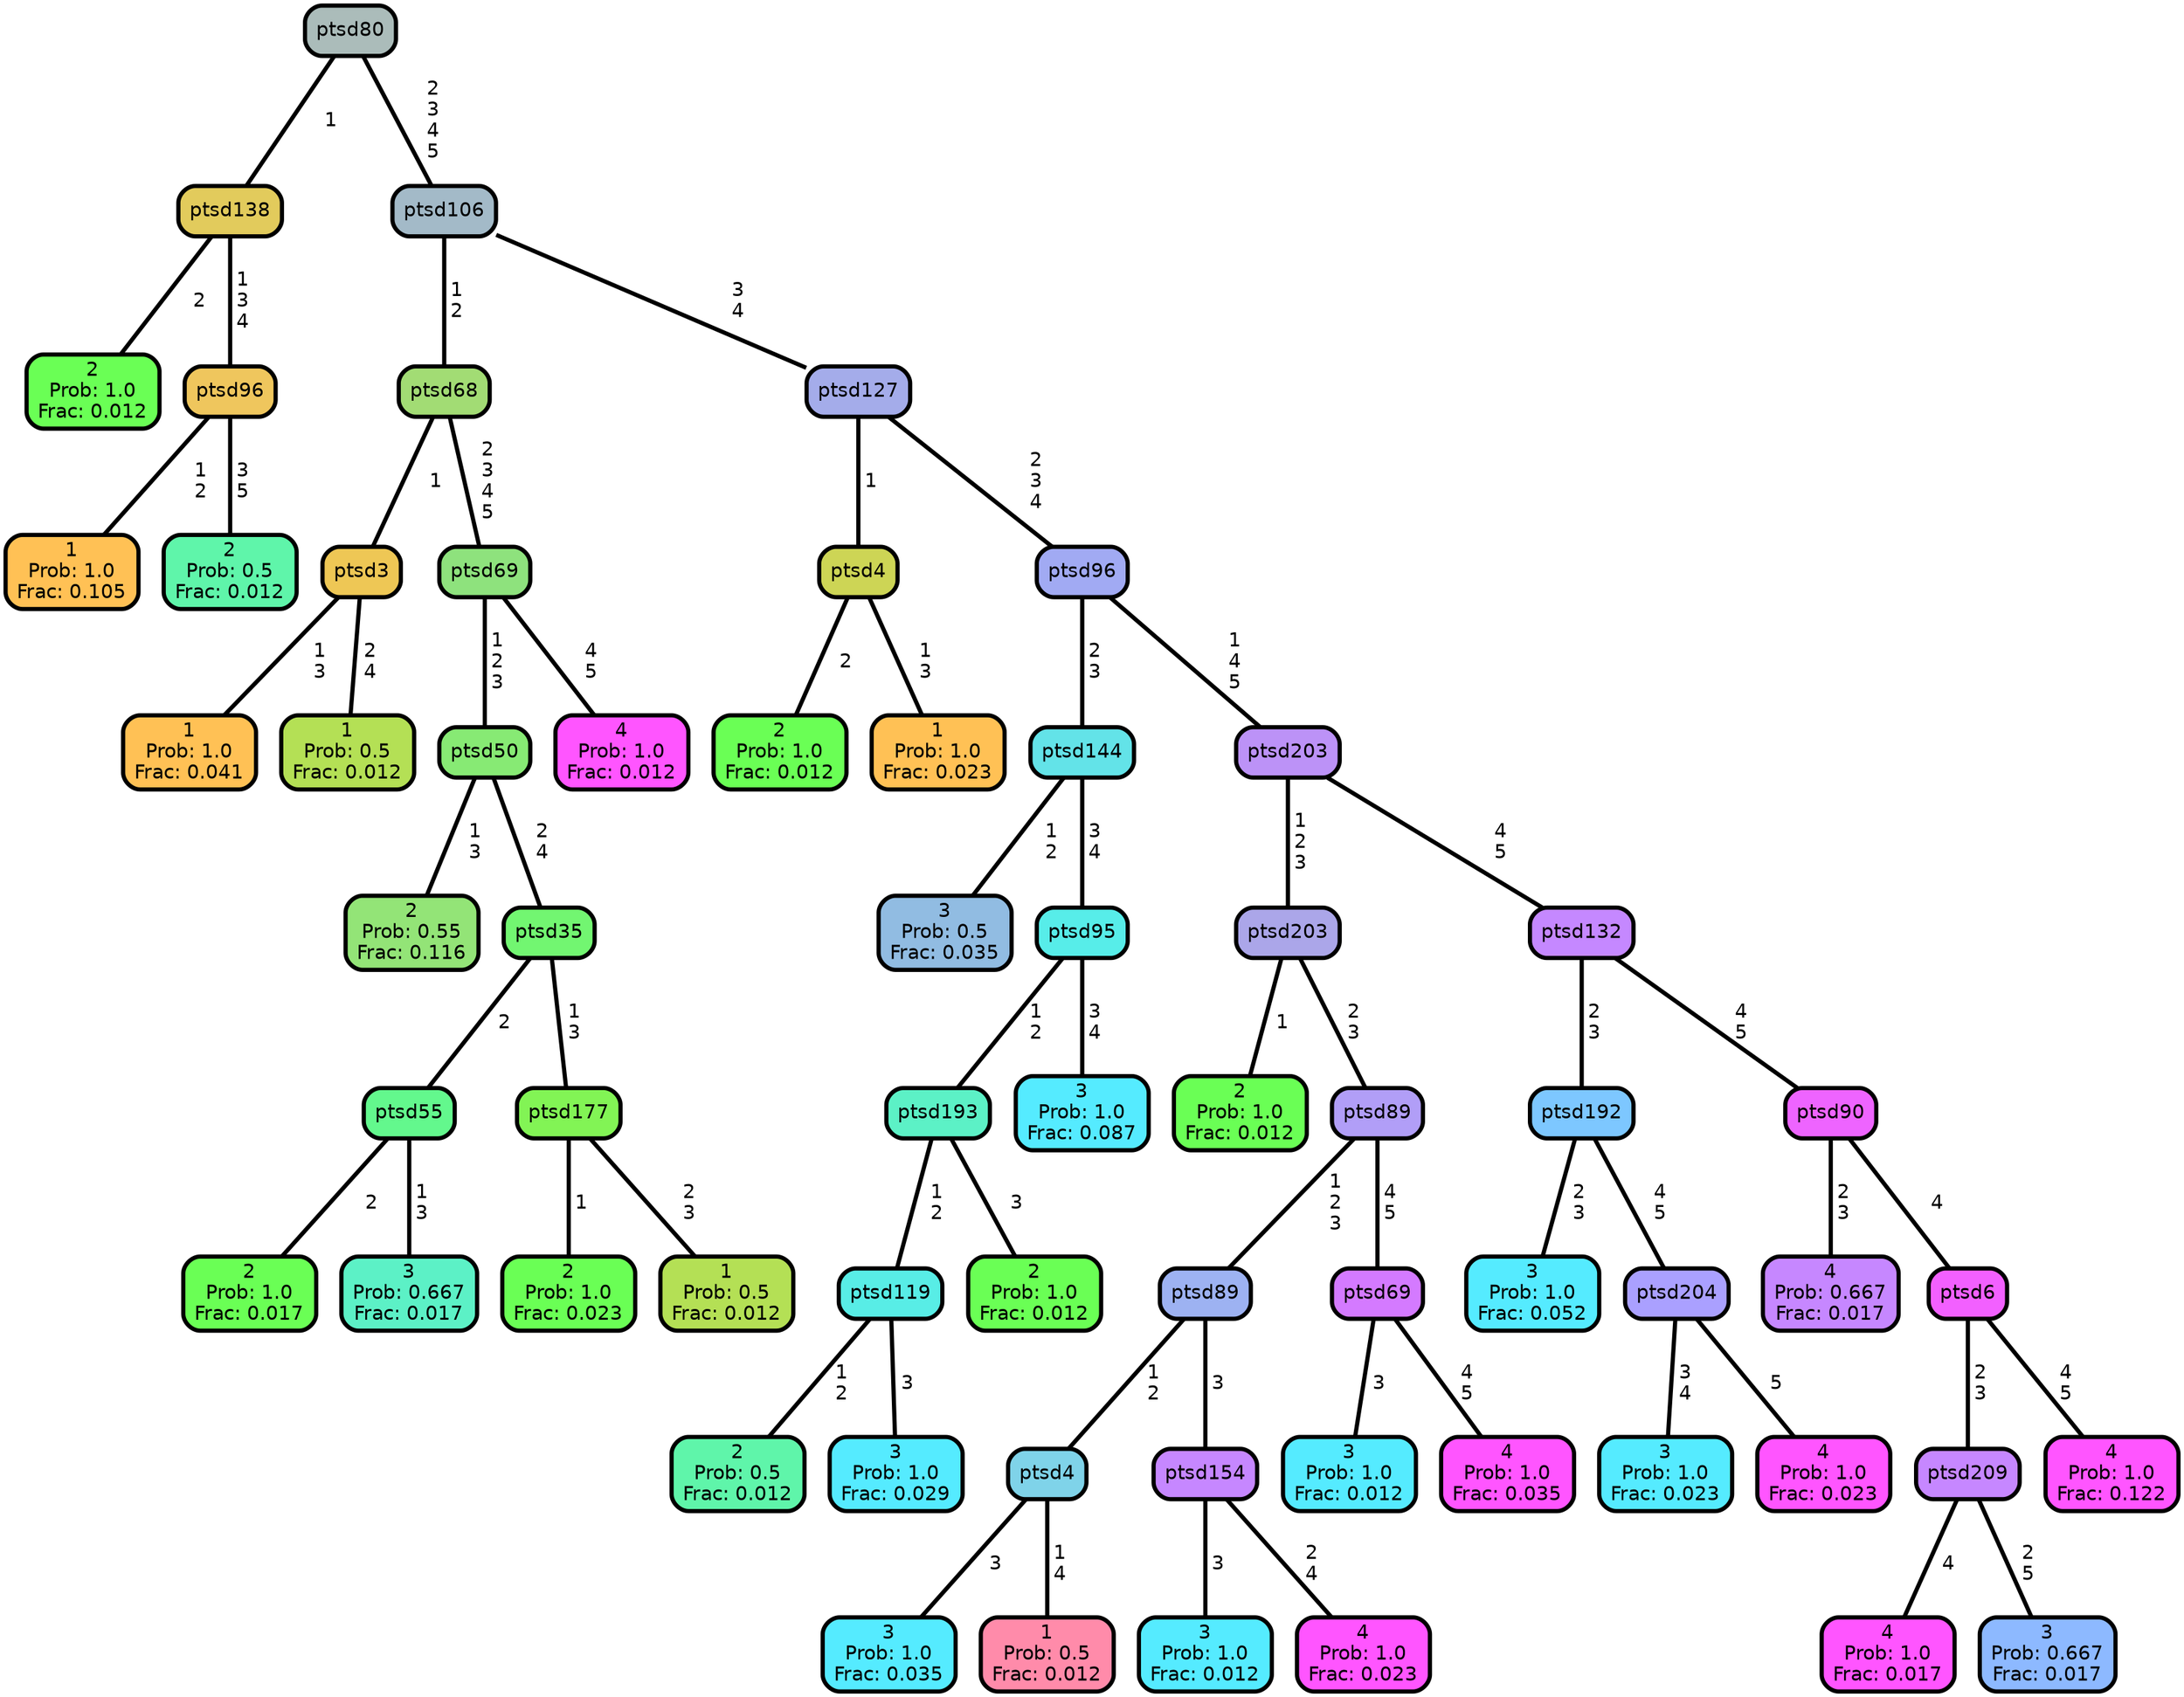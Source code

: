 graph Tree {
node [shape=box, style="filled, rounded",color="black",penwidth="3",fontcolor="black",                 fontname=helvetica] ;
graph [ranksep="0 equally", splines=straight,                 bgcolor=transparent, dpi=200] ;
edge [fontname=helvetica, color=black] ;
0 [label="2
Prob: 1.0
Frac: 0.012", fillcolor="#6aff55"] ;
1 [label="ptsd138", fillcolor="#e2cb5c"] ;
2 [label="1
Prob: 1.0
Frac: 0.105", fillcolor="#ffc155"] ;
3 [label="ptsd96", fillcolor="#efc65d"] ;
4 [label="2
Prob: 0.5
Frac: 0.012", fillcolor="#5ff5aa"] ;
5 [label="ptsd80", fillcolor="#abbcba"] ;
6 [label="1
Prob: 1.0
Frac: 0.041", fillcolor="#ffc155"] ;
7 [label="ptsd3", fillcolor="#eec755"] ;
8 [label="1
Prob: 0.5
Frac: 0.012", fillcolor="#b4e055"] ;
9 [label="ptsd68", fillcolor="#a2dc74"] ;
10 [label="2
Prob: 0.55
Frac: 0.116", fillcolor="#93e477"] ;
11 [label="ptsd50", fillcolor="#87ea74"] ;
12 [label="2
Prob: 1.0
Frac: 0.017", fillcolor="#6aff55"] ;
13 [label="ptsd55", fillcolor="#63f88d"] ;
14 [label="3
Prob: 0.667
Frac: 0.017", fillcolor="#5cf1c6"] ;
15 [label="ptsd35", fillcolor="#72f671"] ;
16 [label="2
Prob: 1.0
Frac: 0.023", fillcolor="#6aff55"] ;
17 [label="ptsd177", fillcolor="#82f455"] ;
18 [label="1
Prob: 0.5
Frac: 0.012", fillcolor="#b4e055"] ;
19 [label="ptsd69", fillcolor="#8ee27d"] ;
20 [label="4
Prob: 1.0
Frac: 0.012", fillcolor="#ff55ff"] ;
21 [label="ptsd106", fillcolor="#a3bac8"] ;
22 [label="2
Prob: 1.0
Frac: 0.012", fillcolor="#6aff55"] ;
23 [label="ptsd4", fillcolor="#cdd555"] ;
24 [label="1
Prob: 1.0
Frac: 0.023", fillcolor="#ffc155"] ;
25 [label="ptsd127", fillcolor="#a4acea"] ;
26 [label="3
Prob: 0.5
Frac: 0.035", fillcolor="#91bce2"] ;
27 [label="ptsd144", fillcolor="#63e3e8"] ;
28 [label="2
Prob: 0.5
Frac: 0.012", fillcolor="#5ff5aa"] ;
29 [label="ptsd119", fillcolor="#58ede6"] ;
30 [label="3
Prob: 1.0
Frac: 0.029", fillcolor="#55ebff"] ;
31 [label="ptsd193", fillcolor="#5cf1c6"] ;
32 [label="2
Prob: 1.0
Frac: 0.012", fillcolor="#6aff55"] ;
33 [label="ptsd95", fillcolor="#57ede9"] ;
34 [label="3
Prob: 1.0
Frac: 0.087", fillcolor="#55ebff"] ;
35 [label="ptsd96", fillcolor="#a1aaf3"] ;
36 [label="2
Prob: 1.0
Frac: 0.012", fillcolor="#6aff55"] ;
37 [label="ptsd203", fillcolor="#aba6e9"] ;
38 [label="3
Prob: 1.0
Frac: 0.035", fillcolor="#55ebff"] ;
39 [label="ptsd4", fillcolor="#7fd3e9"] ;
40 [label="1
Prob: 0.5
Frac: 0.012", fillcolor="#ff8baa"] ;
41 [label="ptsd89", fillcolor="#9db2f2"] ;
42 [label="3
Prob: 1.0
Frac: 0.012", fillcolor="#55ebff"] ;
43 [label="ptsd154", fillcolor="#c687ff"] ;
44 [label="4
Prob: 1.0
Frac: 0.023", fillcolor="#ff55ff"] ;
45 [label="ptsd89", fillcolor="#b19ef7"] ;
46 [label="3
Prob: 1.0
Frac: 0.012", fillcolor="#55ebff"] ;
47 [label="ptsd69", fillcolor="#d47aff"] ;
48 [label="4
Prob: 1.0
Frac: 0.035", fillcolor="#ff55ff"] ;
49 [label="ptsd203", fillcolor="#bc92f7"] ;
50 [label="3
Prob: 1.0
Frac: 0.052", fillcolor="#55ebff"] ;
51 [label="ptsd192", fillcolor="#7dc7ff"] ;
52 [label="3
Prob: 1.0
Frac: 0.023", fillcolor="#55ebff"] ;
53 [label="ptsd204", fillcolor="#aaa0ff"] ;
54 [label="4
Prob: 1.0
Frac: 0.023", fillcolor="#ff55ff"] ;
55 [label="ptsd132", fillcolor="#c588ff"] ;
56 [label="4
Prob: 0.667
Frac: 0.017", fillcolor="#c687ff"] ;
57 [label="ptsd90", fillcolor="#ee64ff"] ;
58 [label="4
Prob: 1.0
Frac: 0.017", fillcolor="#ff55ff"] ;
59 [label="ptsd209", fillcolor="#c687ff"] ;
60 [label="3
Prob: 0.667
Frac: 0.017", fillcolor="#8db9ff"] ;
61 [label="ptsd6", fillcolor="#f260ff"] ;
62 [label="4
Prob: 1.0
Frac: 0.122", fillcolor="#ff55ff"] ;
1 -- 0 [label=" 2",penwidth=3] ;
1 -- 3 [label=" 1\n 3\n 4",penwidth=3] ;
3 -- 2 [label=" 1\n 2",penwidth=3] ;
3 -- 4 [label=" 3\n 5",penwidth=3] ;
5 -- 1 [label=" 1",penwidth=3] ;
5 -- 21 [label=" 2\n 3\n 4\n 5",penwidth=3] ;
7 -- 6 [label=" 1\n 3",penwidth=3] ;
7 -- 8 [label=" 2\n 4",penwidth=3] ;
9 -- 7 [label=" 1",penwidth=3] ;
9 -- 19 [label=" 2\n 3\n 4\n 5",penwidth=3] ;
11 -- 10 [label=" 1\n 3",penwidth=3] ;
11 -- 15 [label=" 2\n 4",penwidth=3] ;
13 -- 12 [label=" 2",penwidth=3] ;
13 -- 14 [label=" 1\n 3",penwidth=3] ;
15 -- 13 [label=" 2",penwidth=3] ;
15 -- 17 [label=" 1\n 3",penwidth=3] ;
17 -- 16 [label=" 1",penwidth=3] ;
17 -- 18 [label=" 2\n 3",penwidth=3] ;
19 -- 11 [label=" 1\n 2\n 3",penwidth=3] ;
19 -- 20 [label=" 4\n 5",penwidth=3] ;
21 -- 9 [label=" 1\n 2",penwidth=3] ;
21 -- 25 [label=" 3\n 4",penwidth=3] ;
23 -- 22 [label=" 2",penwidth=3] ;
23 -- 24 [label=" 1\n 3",penwidth=3] ;
25 -- 23 [label=" 1",penwidth=3] ;
25 -- 35 [label=" 2\n 3\n 4",penwidth=3] ;
27 -- 26 [label=" 1\n 2",penwidth=3] ;
27 -- 33 [label=" 3\n 4",penwidth=3] ;
29 -- 28 [label=" 1\n 2",penwidth=3] ;
29 -- 30 [label=" 3",penwidth=3] ;
31 -- 29 [label=" 1\n 2",penwidth=3] ;
31 -- 32 [label=" 3",penwidth=3] ;
33 -- 31 [label=" 1\n 2",penwidth=3] ;
33 -- 34 [label=" 3\n 4",penwidth=3] ;
35 -- 27 [label=" 2\n 3",penwidth=3] ;
35 -- 49 [label=" 1\n 4\n 5",penwidth=3] ;
37 -- 36 [label=" 1",penwidth=3] ;
37 -- 45 [label=" 2\n 3",penwidth=3] ;
39 -- 38 [label=" 3",penwidth=3] ;
39 -- 40 [label=" 1\n 4",penwidth=3] ;
41 -- 39 [label=" 1\n 2",penwidth=3] ;
41 -- 43 [label=" 3",penwidth=3] ;
43 -- 42 [label=" 3",penwidth=3] ;
43 -- 44 [label=" 2\n 4",penwidth=3] ;
45 -- 41 [label=" 1\n 2\n 3",penwidth=3] ;
45 -- 47 [label=" 4\n 5",penwidth=3] ;
47 -- 46 [label=" 3",penwidth=3] ;
47 -- 48 [label=" 4\n 5",penwidth=3] ;
49 -- 37 [label=" 1\n 2\n 3",penwidth=3] ;
49 -- 55 [label=" 4\n 5",penwidth=3] ;
51 -- 50 [label=" 2\n 3",penwidth=3] ;
51 -- 53 [label=" 4\n 5",penwidth=3] ;
53 -- 52 [label=" 3\n 4",penwidth=3] ;
53 -- 54 [label=" 5",penwidth=3] ;
55 -- 51 [label=" 2\n 3",penwidth=3] ;
55 -- 57 [label=" 4\n 5",penwidth=3] ;
57 -- 56 [label=" 2\n 3",penwidth=3] ;
57 -- 61 [label=" 4",penwidth=3] ;
59 -- 58 [label=" 4",penwidth=3] ;
59 -- 60 [label=" 2\n 5",penwidth=3] ;
61 -- 59 [label=" 2\n 3",penwidth=3] ;
61 -- 62 [label=" 4\n 5",penwidth=3] ;
{rank = same;}}